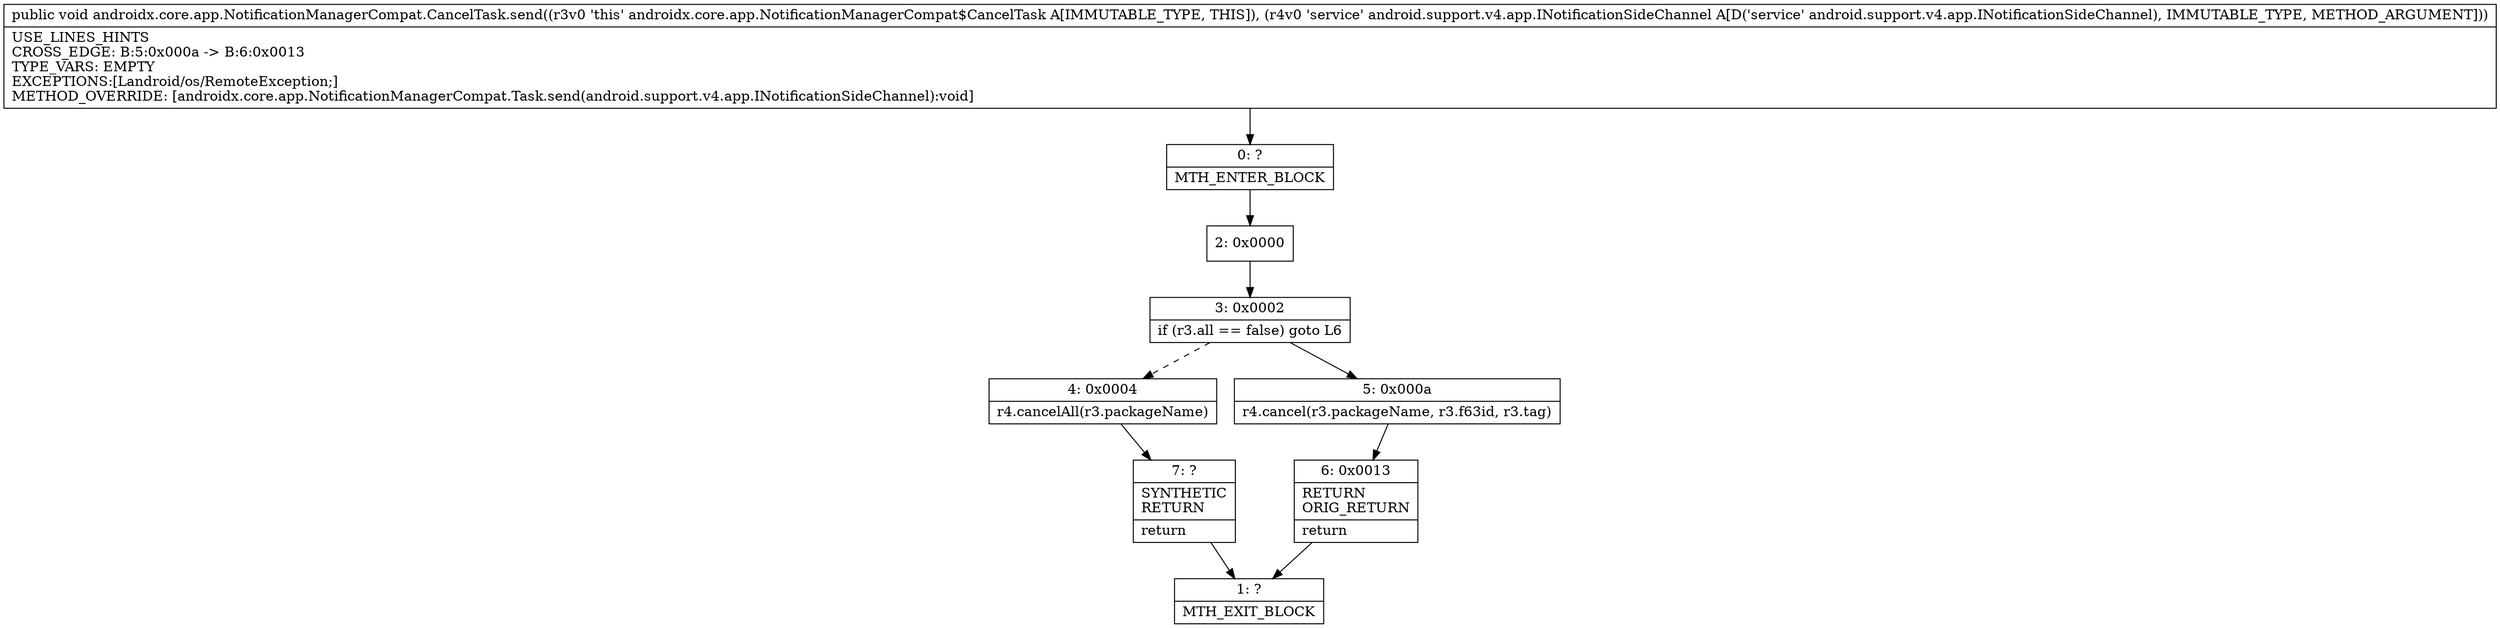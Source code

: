 digraph "CFG forandroidx.core.app.NotificationManagerCompat.CancelTask.send(Landroid\/support\/v4\/app\/INotificationSideChannel;)V" {
Node_0 [shape=record,label="{0\:\ ?|MTH_ENTER_BLOCK\l}"];
Node_2 [shape=record,label="{2\:\ 0x0000}"];
Node_3 [shape=record,label="{3\:\ 0x0002|if (r3.all == false) goto L6\l}"];
Node_4 [shape=record,label="{4\:\ 0x0004|r4.cancelAll(r3.packageName)\l}"];
Node_7 [shape=record,label="{7\:\ ?|SYNTHETIC\lRETURN\l|return\l}"];
Node_1 [shape=record,label="{1\:\ ?|MTH_EXIT_BLOCK\l}"];
Node_5 [shape=record,label="{5\:\ 0x000a|r4.cancel(r3.packageName, r3.f63id, r3.tag)\l}"];
Node_6 [shape=record,label="{6\:\ 0x0013|RETURN\lORIG_RETURN\l|return\l}"];
MethodNode[shape=record,label="{public void androidx.core.app.NotificationManagerCompat.CancelTask.send((r3v0 'this' androidx.core.app.NotificationManagerCompat$CancelTask A[IMMUTABLE_TYPE, THIS]), (r4v0 'service' android.support.v4.app.INotificationSideChannel A[D('service' android.support.v4.app.INotificationSideChannel), IMMUTABLE_TYPE, METHOD_ARGUMENT]))  | USE_LINES_HINTS\lCROSS_EDGE: B:5:0x000a \-\> B:6:0x0013\lTYPE_VARS: EMPTY\lEXCEPTIONS:[Landroid\/os\/RemoteException;]\lMETHOD_OVERRIDE: [androidx.core.app.NotificationManagerCompat.Task.send(android.support.v4.app.INotificationSideChannel):void]\l}"];
MethodNode -> Node_0;Node_0 -> Node_2;
Node_2 -> Node_3;
Node_3 -> Node_4[style=dashed];
Node_3 -> Node_5;
Node_4 -> Node_7;
Node_7 -> Node_1;
Node_5 -> Node_6;
Node_6 -> Node_1;
}

